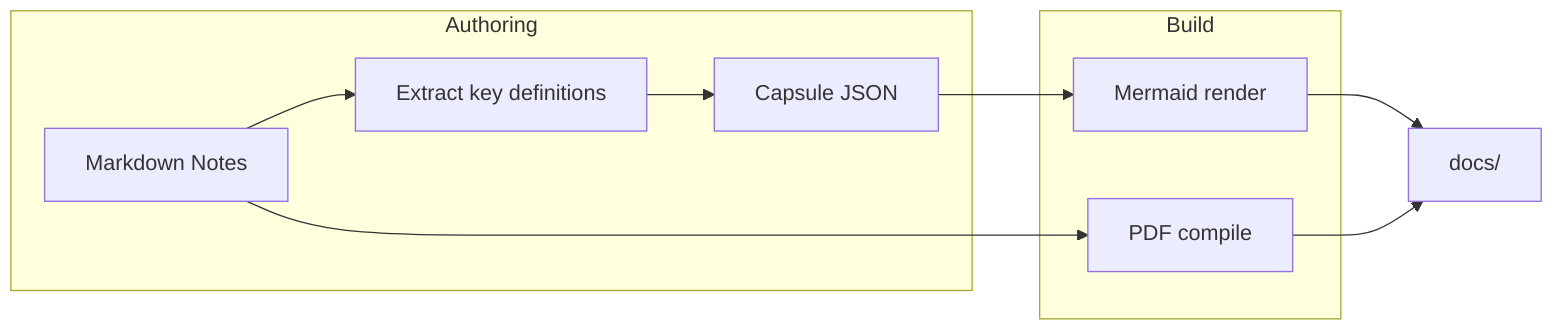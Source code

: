 flowchart LR
  subgraph Authoring
    A1[Markdown Notes] --> A2[Extract key definitions]
    A2 --> A3[Capsule JSON]
  end
  subgraph Build
    A3 --> B1[Mermaid render]
    A1 --> B2[PDF compile]
  end
  B1 --> C[docs/]
  B2 --> C